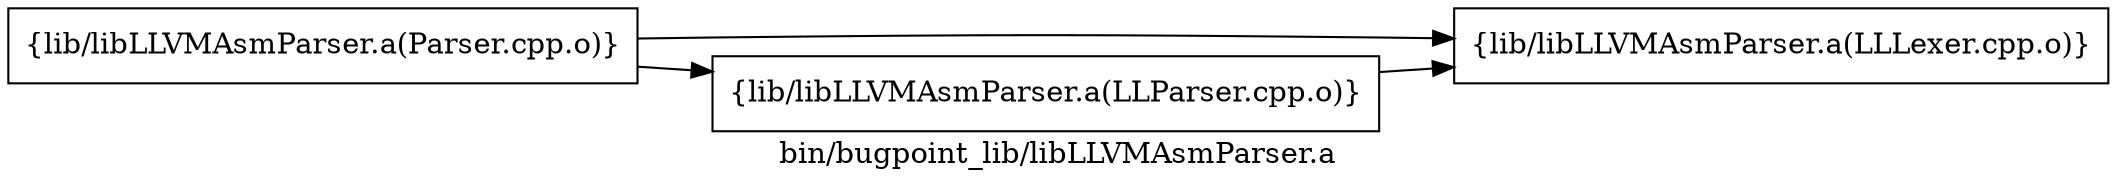 digraph "bin/bugpoint_lib/libLLVMAsmParser.a" {
	label="bin/bugpoint_lib/libLLVMAsmParser.a";
	rankdir=LR;
	{ rank=same; Node0x560f26ce8028;  }

	Node0x560f26ce8028 [shape=record,shape=box,group=0,label="{lib/libLLVMAsmParser.a(Parser.cpp.o)}"];
	Node0x560f26ce8028 -> Node0x560f26ce8708;
	Node0x560f26ce8028 -> Node0x560f26cdf658;
	Node0x560f26ce8708 [shape=record,shape=box,group=0,label="{lib/libLLVMAsmParser.a(LLLexer.cpp.o)}"];
	Node0x560f26cdf658 [shape=record,shape=box,group=0,label="{lib/libLLVMAsmParser.a(LLParser.cpp.o)}"];
	Node0x560f26cdf658 -> Node0x560f26ce8708;
}
